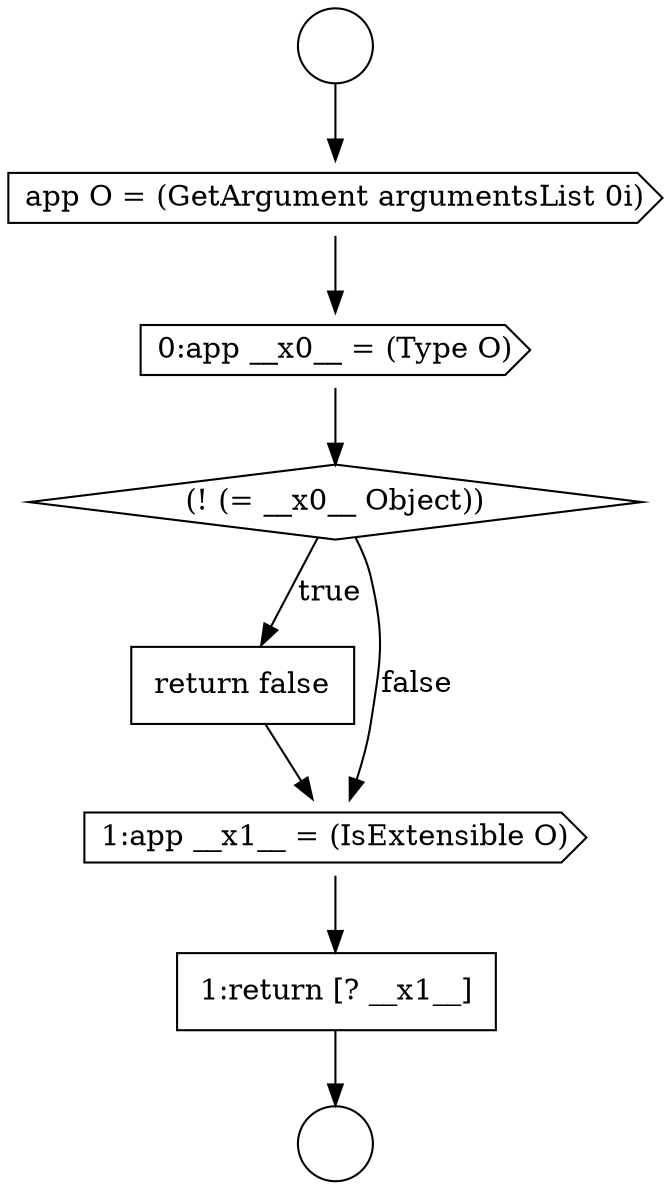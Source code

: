 digraph {
  node10764 [shape=diamond, label=<<font color="black">(! (= __x0__ Object))</font>> color="black" fillcolor="white" style=filled]
  node10765 [shape=none, margin=0, label=<<font color="black">
    <table border="0" cellborder="1" cellspacing="0" cellpadding="10">
      <tr><td align="left">return false</td></tr>
    </table>
  </font>> color="black" fillcolor="white" style=filled]
  node10760 [shape=circle label=" " color="black" fillcolor="white" style=filled]
  node10761 [shape=circle label=" " color="black" fillcolor="white" style=filled]
  node10766 [shape=cds, label=<<font color="black">1:app __x1__ = (IsExtensible O)</font>> color="black" fillcolor="white" style=filled]
  node10762 [shape=cds, label=<<font color="black">app O = (GetArgument argumentsList 0i)</font>> color="black" fillcolor="white" style=filled]
  node10767 [shape=none, margin=0, label=<<font color="black">
    <table border="0" cellborder="1" cellspacing="0" cellpadding="10">
      <tr><td align="left">1:return [? __x1__]</td></tr>
    </table>
  </font>> color="black" fillcolor="white" style=filled]
  node10763 [shape=cds, label=<<font color="black">0:app __x0__ = (Type O)</font>> color="black" fillcolor="white" style=filled]
  node10763 -> node10764 [ color="black"]
  node10766 -> node10767 [ color="black"]
  node10764 -> node10765 [label=<<font color="black">true</font>> color="black"]
  node10764 -> node10766 [label=<<font color="black">false</font>> color="black"]
  node10762 -> node10763 [ color="black"]
  node10767 -> node10761 [ color="black"]
  node10760 -> node10762 [ color="black"]
  node10765 -> node10766 [ color="black"]
}
